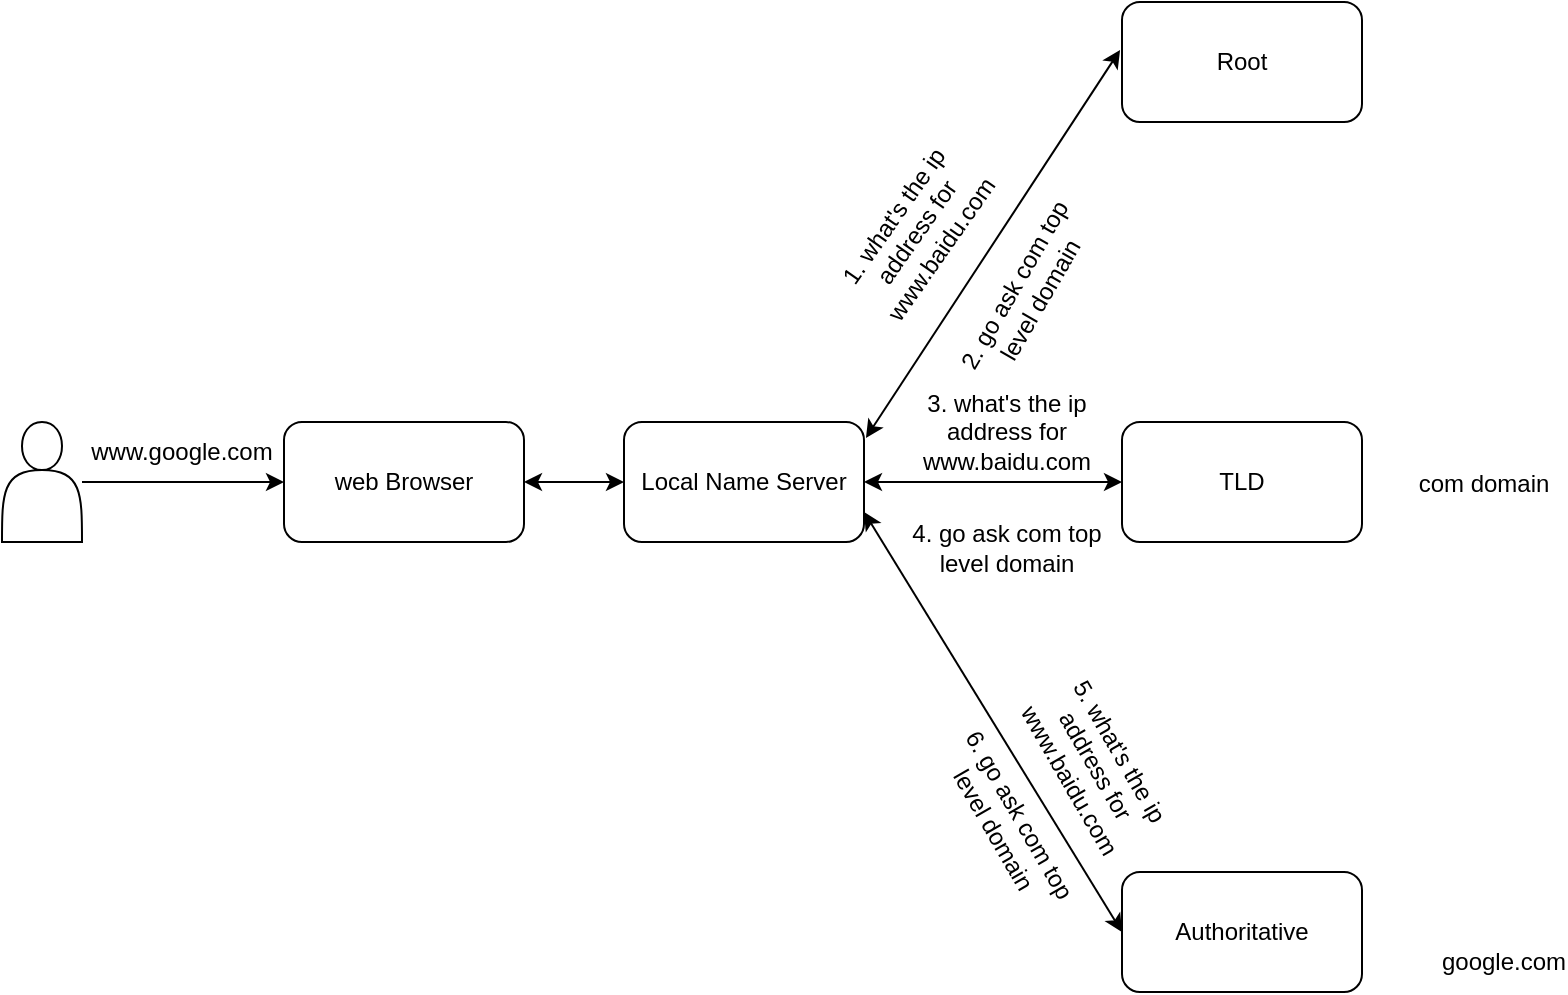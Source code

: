 <mxfile version="16.0.0" type="github">
  <diagram id="K_8tTAwabGrNAI0qsq2V" name="Page-1">
    <mxGraphModel dx="1350" dy="1863" grid="1" gridSize="10" guides="1" tooltips="1" connect="1" arrows="1" fold="1" page="1" pageScale="1" pageWidth="850" pageHeight="1100" math="0" shadow="0">
      <root>
        <mxCell id="0" />
        <mxCell id="1" parent="0" />
        <mxCell id="uLhbfS_WnH59kJ8CV1LQ-3" value="" style="edgeStyle=orthogonalEdgeStyle;rounded=0;orthogonalLoop=1;jettySize=auto;html=1;" parent="1" source="uLhbfS_WnH59kJ8CV1LQ-1" target="uLhbfS_WnH59kJ8CV1LQ-2" edge="1">
          <mxGeometry relative="1" as="geometry" />
        </mxCell>
        <mxCell id="uLhbfS_WnH59kJ8CV1LQ-1" value="" style="shape=actor;whiteSpace=wrap;html=1;" parent="1" vertex="1">
          <mxGeometry x="40" y="160" width="40" height="60" as="geometry" />
        </mxCell>
        <mxCell id="uLhbfS_WnH59kJ8CV1LQ-2" value="web Browser" style="rounded=1;whiteSpace=wrap;html=1;" parent="1" vertex="1">
          <mxGeometry x="181" y="160" width="120" height="60" as="geometry" />
        </mxCell>
        <mxCell id="uLhbfS_WnH59kJ8CV1LQ-4" value="Local Name Server" style="rounded=1;whiteSpace=wrap;html=1;" parent="1" vertex="1">
          <mxGeometry x="351" y="160" width="120" height="60" as="geometry" />
        </mxCell>
        <mxCell id="uLhbfS_WnH59kJ8CV1LQ-5" value="Root" style="rounded=1;whiteSpace=wrap;html=1;" parent="1" vertex="1">
          <mxGeometry x="600" y="-50" width="120" height="60" as="geometry" />
        </mxCell>
        <mxCell id="uLhbfS_WnH59kJ8CV1LQ-6" value="TLD" style="rounded=1;whiteSpace=wrap;html=1;" parent="1" vertex="1">
          <mxGeometry x="600" y="160" width="120" height="60" as="geometry" />
        </mxCell>
        <mxCell id="uLhbfS_WnH59kJ8CV1LQ-7" value="Authoritative " style="rounded=1;whiteSpace=wrap;html=1;" parent="1" vertex="1">
          <mxGeometry x="600" y="385" width="120" height="60" as="geometry" />
        </mxCell>
        <mxCell id="uLhbfS_WnH59kJ8CV1LQ-8" value="" style="endArrow=classic;startArrow=classic;html=1;rounded=0;entryX=-0.008;entryY=0.4;entryDx=0;entryDy=0;entryPerimeter=0;exitX=1.008;exitY=0.133;exitDx=0;exitDy=0;exitPerimeter=0;" parent="1" source="uLhbfS_WnH59kJ8CV1LQ-4" target="uLhbfS_WnH59kJ8CV1LQ-5" edge="1">
          <mxGeometry width="50" height="50" relative="1" as="geometry">
            <mxPoint x="380" y="190" as="sourcePoint" />
            <mxPoint x="430" y="140" as="targetPoint" />
          </mxGeometry>
        </mxCell>
        <mxCell id="uLhbfS_WnH59kJ8CV1LQ-9" value="" style="endArrow=classic;startArrow=classic;html=1;rounded=0;exitX=1;exitY=0.5;exitDx=0;exitDy=0;entryX=0;entryY=0.5;entryDx=0;entryDy=0;" parent="1" source="uLhbfS_WnH59kJ8CV1LQ-4" target="uLhbfS_WnH59kJ8CV1LQ-6" edge="1">
          <mxGeometry width="50" height="50" relative="1" as="geometry">
            <mxPoint x="450" y="260" as="sourcePoint" />
            <mxPoint x="500" y="210" as="targetPoint" />
          </mxGeometry>
        </mxCell>
        <mxCell id="uLhbfS_WnH59kJ8CV1LQ-10" value="" style="endArrow=classic;startArrow=classic;html=1;rounded=0;exitX=1;exitY=0.75;exitDx=0;exitDy=0;entryX=0;entryY=0.5;entryDx=0;entryDy=0;" parent="1" source="uLhbfS_WnH59kJ8CV1LQ-4" target="uLhbfS_WnH59kJ8CV1LQ-7" edge="1">
          <mxGeometry width="50" height="50" relative="1" as="geometry">
            <mxPoint x="440" y="290" as="sourcePoint" />
            <mxPoint x="490" y="240" as="targetPoint" />
          </mxGeometry>
        </mxCell>
        <mxCell id="uLhbfS_WnH59kJ8CV1LQ-11" value="www.google.com" style="text;html=1;strokeColor=none;fillColor=none;align=center;verticalAlign=middle;whiteSpace=wrap;rounded=0;" parent="1" vertex="1">
          <mxGeometry x="100" y="160" width="60" height="30" as="geometry" />
        </mxCell>
        <mxCell id="uLhbfS_WnH59kJ8CV1LQ-12" value="com domain" style="text;html=1;strokeColor=none;fillColor=none;align=center;verticalAlign=middle;whiteSpace=wrap;rounded=0;" parent="1" vertex="1">
          <mxGeometry x="741" y="176" width="80" height="30" as="geometry" />
        </mxCell>
        <mxCell id="uLhbfS_WnH59kJ8CV1LQ-15" value="google.com" style="text;html=1;strokeColor=none;fillColor=none;align=center;verticalAlign=middle;whiteSpace=wrap;rounded=0;" parent="1" vertex="1">
          <mxGeometry x="761" y="415" width="60" height="30" as="geometry" />
        </mxCell>
        <mxCell id="uLhbfS_WnH59kJ8CV1LQ-16" value="" style="endArrow=classic;startArrow=classic;html=1;rounded=0;entryX=1;entryY=0.5;entryDx=0;entryDy=0;" parent="1" source="uLhbfS_WnH59kJ8CV1LQ-4" target="uLhbfS_WnH59kJ8CV1LQ-2" edge="1">
          <mxGeometry width="50" height="50" relative="1" as="geometry">
            <mxPoint x="400" y="420" as="sourcePoint" />
            <mxPoint x="450" y="370" as="targetPoint" />
          </mxGeometry>
        </mxCell>
        <mxCell id="gX_tS0gkBQfEGyVwR0J8-1" value="1. what&#39;s the ip address for www.baidu.com" style="text;html=1;strokeColor=none;fillColor=none;align=center;verticalAlign=middle;whiteSpace=wrap;rounded=0;rotation=-55;" vertex="1" parent="1">
          <mxGeometry x="440" y="50.0" width="115.2" height="30" as="geometry" />
        </mxCell>
        <mxCell id="gX_tS0gkBQfEGyVwR0J8-2" value="&lt;div&gt;2. go ask com top level domain&lt;/div&gt;" style="text;html=1;strokeColor=none;fillColor=none;align=center;verticalAlign=middle;whiteSpace=wrap;rounded=0;rotation=-60;" vertex="1" parent="1">
          <mxGeometry x="503.15" y="80" width="98.68" height="30" as="geometry" />
        </mxCell>
        <mxCell id="gX_tS0gkBQfEGyVwR0J8-3" value="3. what&#39;s the ip address for www.baidu.com" style="text;html=1;strokeColor=none;fillColor=none;align=center;verticalAlign=middle;whiteSpace=wrap;rounded=0;rotation=0;" vertex="1" parent="1">
          <mxGeometry x="484.8" y="150" width="115.2" height="30" as="geometry" />
        </mxCell>
        <mxCell id="gX_tS0gkBQfEGyVwR0J8-4" value="&lt;div&gt;4. go ask com top level domain&lt;/div&gt;" style="text;html=1;strokeColor=none;fillColor=none;align=center;verticalAlign=middle;whiteSpace=wrap;rounded=0;rotation=0;" vertex="1" parent="1">
          <mxGeometry x="493.06" y="208" width="98.68" height="30" as="geometry" />
        </mxCell>
        <mxCell id="gX_tS0gkBQfEGyVwR0J8-5" value="5. what&#39;s the ip address for www.baidu.com" style="text;html=1;strokeColor=none;fillColor=none;align=center;verticalAlign=middle;whiteSpace=wrap;rounded=0;rotation=60;" vertex="1" parent="1">
          <mxGeometry x="529" y="317" width="115.2" height="30" as="geometry" />
        </mxCell>
        <mxCell id="gX_tS0gkBQfEGyVwR0J8-6" value="&lt;div&gt;6. go ask com top level domain&lt;/div&gt;" style="text;html=1;strokeColor=none;fillColor=none;align=center;verticalAlign=middle;whiteSpace=wrap;rounded=0;rotation=60;" vertex="1" parent="1">
          <mxGeometry x="493.06" y="345" width="98.68" height="30" as="geometry" />
        </mxCell>
      </root>
    </mxGraphModel>
  </diagram>
</mxfile>
